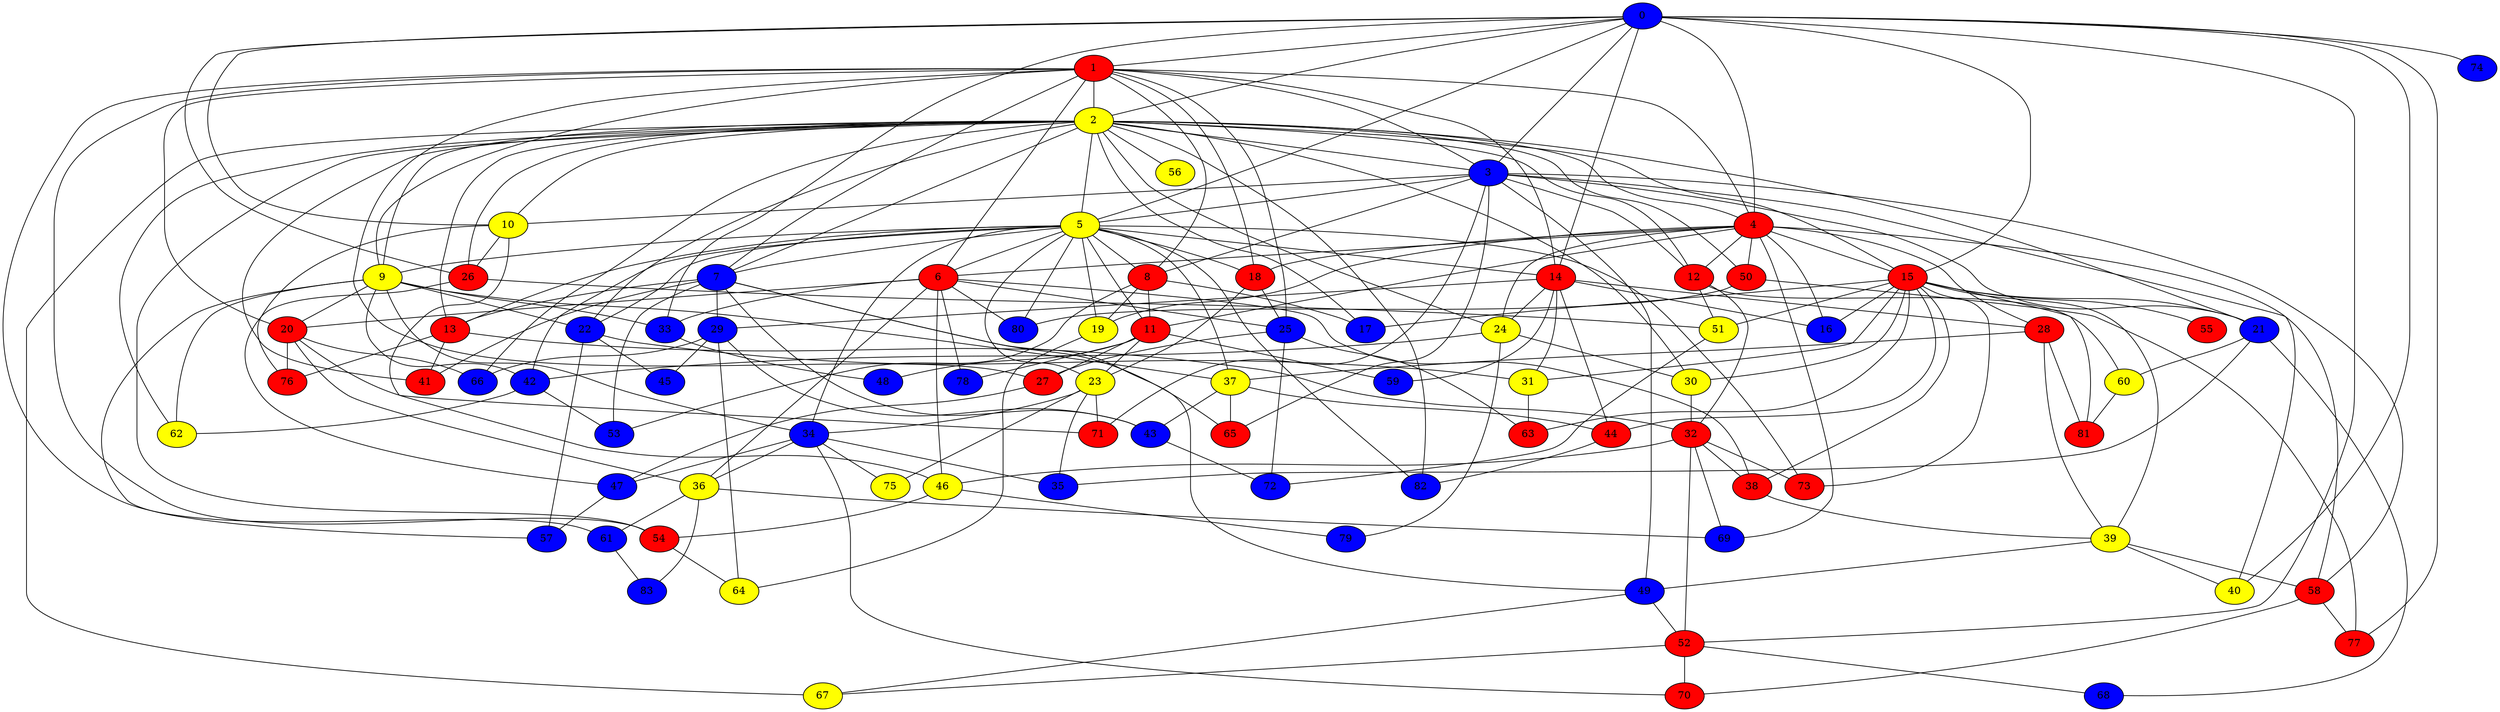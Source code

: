 graph {
0 [style = filled fillcolor = blue];
1 [style = filled fillcolor = red];
2 [style = filled fillcolor = yellow];
3 [style = filled fillcolor = blue];
4 [style = filled fillcolor = red];
5 [style = filled fillcolor = yellow];
6 [style = filled fillcolor = red];
7 [style = filled fillcolor = blue];
8 [style = filled fillcolor = red];
9 [style = filled fillcolor = yellow];
10 [style = filled fillcolor = yellow];
11 [style = filled fillcolor = red];
12 [style = filled fillcolor = red];
13 [style = filled fillcolor = red];
14 [style = filled fillcolor = red];
15 [style = filled fillcolor = red];
16 [style = filled fillcolor = blue];
17 [style = filled fillcolor = blue];
18 [style = filled fillcolor = red];
19 [style = filled fillcolor = yellow];
20 [style = filled fillcolor = red];
21 [style = filled fillcolor = blue];
22 [style = filled fillcolor = blue];
23 [style = filled fillcolor = yellow];
24 [style = filled fillcolor = yellow];
25 [style = filled fillcolor = blue];
26 [style = filled fillcolor = red];
27 [style = filled fillcolor = red];
28 [style = filled fillcolor = red];
29 [style = filled fillcolor = blue];
30 [style = filled fillcolor = yellow];
31 [style = filled fillcolor = yellow];
32 [style = filled fillcolor = red];
33 [style = filled fillcolor = blue];
34 [style = filled fillcolor = blue];
35 [style = filled fillcolor = blue];
36 [style = filled fillcolor = yellow];
37 [style = filled fillcolor = yellow];
38 [style = filled fillcolor = red];
39 [style = filled fillcolor = yellow];
40 [style = filled fillcolor = yellow];
41 [style = filled fillcolor = red];
42 [style = filled fillcolor = blue];
43 [style = filled fillcolor = blue];
44 [style = filled fillcolor = red];
45 [style = filled fillcolor = blue];
46 [style = filled fillcolor = yellow];
47 [style = filled fillcolor = blue];
48 [style = filled fillcolor = blue];
49 [style = filled fillcolor = blue];
50 [style = filled fillcolor = red];
51 [style = filled fillcolor = yellow];
52 [style = filled fillcolor = red];
53 [style = filled fillcolor = blue];
54 [style = filled fillcolor = red];
55 [style = filled fillcolor = red];
56 [style = filled fillcolor = yellow];
57 [style = filled fillcolor = blue];
58 [style = filled fillcolor = red];
59 [style = filled fillcolor = blue];
60 [style = filled fillcolor = yellow];
61 [style = filled fillcolor = blue];
62 [style = filled fillcolor = yellow];
63 [style = filled fillcolor = red];
64 [style = filled fillcolor = yellow];
65 [style = filled fillcolor = red];
66 [style = filled fillcolor = blue];
67 [style = filled fillcolor = yellow];
68 [style = filled fillcolor = blue];
69 [style = filled fillcolor = blue];
70 [style = filled fillcolor = red];
71 [style = filled fillcolor = red];
72 [style = filled fillcolor = blue];
73 [style = filled fillcolor = red];
74 [style = filled fillcolor = blue];
75 [style = filled fillcolor = yellow];
76 [style = filled fillcolor = red];
77 [style = filled fillcolor = red];
78 [style = filled fillcolor = blue];
79 [style = filled fillcolor = blue];
80 [style = filled fillcolor = blue];
81 [style = filled fillcolor = red];
82 [style = filled fillcolor = blue];
83 [style = filled fillcolor = blue];
0 -- 4;
0 -- 3;
0 -- 2;
0 -- 1;
0 -- 5;
0 -- 10;
0 -- 14;
0 -- 15;
0 -- 26;
0 -- 33;
0 -- 40;
0 -- 52;
0 -- 74;
0 -- 77;
1 -- 2;
1 -- 3;
1 -- 4;
1 -- 6;
1 -- 7;
1 -- 8;
1 -- 9;
1 -- 14;
1 -- 18;
1 -- 20;
1 -- 25;
1 -- 27;
1 -- 54;
1 -- 61;
2 -- 3;
2 -- 4;
2 -- 5;
2 -- 7;
2 -- 9;
2 -- 10;
2 -- 12;
2 -- 13;
2 -- 15;
2 -- 17;
2 -- 21;
2 -- 22;
2 -- 24;
2 -- 26;
2 -- 30;
2 -- 41;
2 -- 50;
2 -- 54;
2 -- 56;
2 -- 62;
2 -- 66;
2 -- 67;
2 -- 82;
3 -- 5;
3 -- 8;
3 -- 10;
3 -- 12;
3 -- 21;
3 -- 40;
3 -- 49;
3 -- 58;
3 -- 65;
3 -- 71;
4 -- 6;
4 -- 11;
4 -- 12;
4 -- 15;
4 -- 16;
4 -- 18;
4 -- 19;
4 -- 24;
4 -- 28;
4 -- 50;
4 -- 58;
4 -- 69;
5 -- 6;
5 -- 7;
5 -- 8;
5 -- 9;
5 -- 11;
5 -- 13;
5 -- 14;
5 -- 18;
5 -- 19;
5 -- 22;
5 -- 23;
5 -- 34;
5 -- 37;
5 -- 42;
5 -- 73;
5 -- 80;
5 -- 82;
6 -- 20;
6 -- 25;
6 -- 33;
6 -- 36;
6 -- 38;
6 -- 46;
6 -- 78;
6 -- 80;
7 -- 13;
7 -- 29;
7 -- 41;
7 -- 43;
7 -- 49;
7 -- 53;
7 -- 65;
8 -- 11;
8 -- 17;
8 -- 19;
8 -- 53;
9 -- 20;
9 -- 22;
9 -- 33;
9 -- 34;
9 -- 37;
9 -- 42;
9 -- 57;
9 -- 62;
10 -- 26;
10 -- 46;
10 -- 76;
11 -- 23;
11 -- 27;
11 -- 48;
11 -- 59;
11 -- 78;
12 -- 32;
12 -- 51;
12 -- 60;
13 -- 32;
13 -- 41;
13 -- 76;
14 -- 16;
14 -- 24;
14 -- 28;
14 -- 29;
14 -- 31;
14 -- 44;
14 -- 59;
15 -- 16;
15 -- 17;
15 -- 21;
15 -- 30;
15 -- 31;
15 -- 38;
15 -- 39;
15 -- 44;
15 -- 51;
15 -- 55;
15 -- 63;
15 -- 73;
15 -- 81;
18 -- 23;
18 -- 25;
19 -- 64;
20 -- 36;
20 -- 66;
20 -- 71;
20 -- 76;
21 -- 35;
21 -- 60;
21 -- 68;
22 -- 31;
22 -- 45;
22 -- 57;
23 -- 34;
23 -- 35;
23 -- 71;
23 -- 75;
24 -- 30;
24 -- 42;
24 -- 79;
25 -- 27;
25 -- 63;
25 -- 72;
26 -- 47;
26 -- 51;
27 -- 47;
28 -- 37;
28 -- 39;
28 -- 81;
29 -- 43;
29 -- 45;
29 -- 64;
29 -- 66;
30 -- 32;
31 -- 63;
32 -- 38;
32 -- 46;
32 -- 52;
32 -- 69;
32 -- 73;
33 -- 48;
34 -- 35;
34 -- 36;
34 -- 47;
34 -- 70;
34 -- 75;
36 -- 61;
36 -- 69;
36 -- 83;
37 -- 43;
37 -- 44;
37 -- 65;
38 -- 39;
39 -- 40;
39 -- 49;
39 -- 58;
42 -- 53;
42 -- 62;
43 -- 72;
44 -- 82;
46 -- 54;
46 -- 79;
47 -- 57;
49 -- 52;
49 -- 67;
50 -- 77;
50 -- 80;
51 -- 72;
52 -- 67;
52 -- 68;
52 -- 70;
54 -- 64;
58 -- 70;
58 -- 77;
60 -- 81;
61 -- 83;
}
